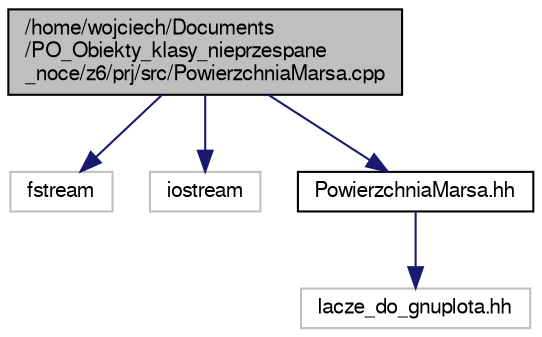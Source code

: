 digraph "/home/wojciech/Documents/PO_Obiekty_klasy_nieprzespane_noce/z6/prj/src/PowierzchniaMarsa.cpp"
{
 // LATEX_PDF_SIZE
  edge [fontname="FreeSans",fontsize="10",labelfontname="FreeSans",labelfontsize="10"];
  node [fontname="FreeSans",fontsize="10",shape=record];
  Node1 [label="/home/wojciech/Documents\l/PO_Obiekty_klasy_nieprzespane\l_noce/z6/prj/src/PowierzchniaMarsa.cpp",height=0.2,width=0.4,color="black", fillcolor="grey75", style="filled", fontcolor="black",tooltip=" "];
  Node1 -> Node2 [color="midnightblue",fontsize="10",style="solid",fontname="FreeSans"];
  Node2 [label="fstream",height=0.2,width=0.4,color="grey75", fillcolor="white", style="filled",tooltip=" "];
  Node1 -> Node3 [color="midnightblue",fontsize="10",style="solid",fontname="FreeSans"];
  Node3 [label="iostream",height=0.2,width=0.4,color="grey75", fillcolor="white", style="filled",tooltip=" "];
  Node1 -> Node4 [color="midnightblue",fontsize="10",style="solid",fontname="FreeSans"];
  Node4 [label="PowierzchniaMarsa.hh",height=0.2,width=0.4,color="black", fillcolor="white", style="filled",URL="$a00038.html",tooltip=" "];
  Node4 -> Node5 [color="midnightblue",fontsize="10",style="solid",fontname="FreeSans"];
  Node5 [label="lacze_do_gnuplota.hh",height=0.2,width=0.4,color="grey75", fillcolor="white", style="filled",tooltip=" "];
}
